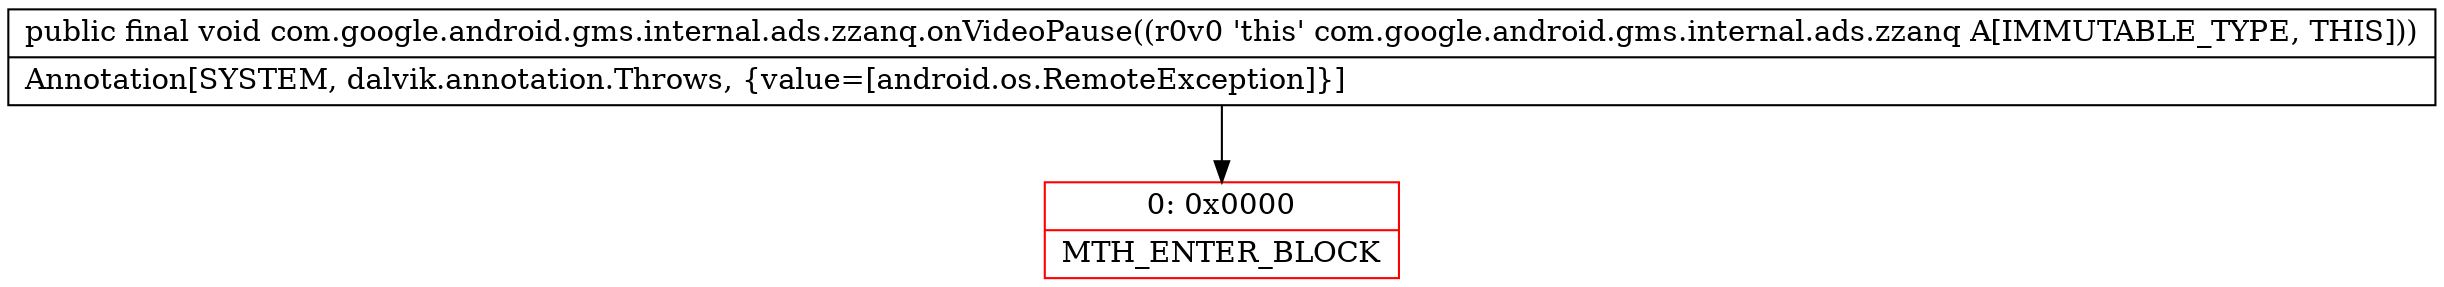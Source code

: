 digraph "CFG forcom.google.android.gms.internal.ads.zzanq.onVideoPause()V" {
subgraph cluster_Region_22894097 {
label = "R(0)";
node [shape=record,color=blue];
}
Node_0 [shape=record,color=red,label="{0\:\ 0x0000|MTH_ENTER_BLOCK\l}"];
MethodNode[shape=record,label="{public final void com.google.android.gms.internal.ads.zzanq.onVideoPause((r0v0 'this' com.google.android.gms.internal.ads.zzanq A[IMMUTABLE_TYPE, THIS]))  | Annotation[SYSTEM, dalvik.annotation.Throws, \{value=[android.os.RemoteException]\}]\l}"];
MethodNode -> Node_0;
}

